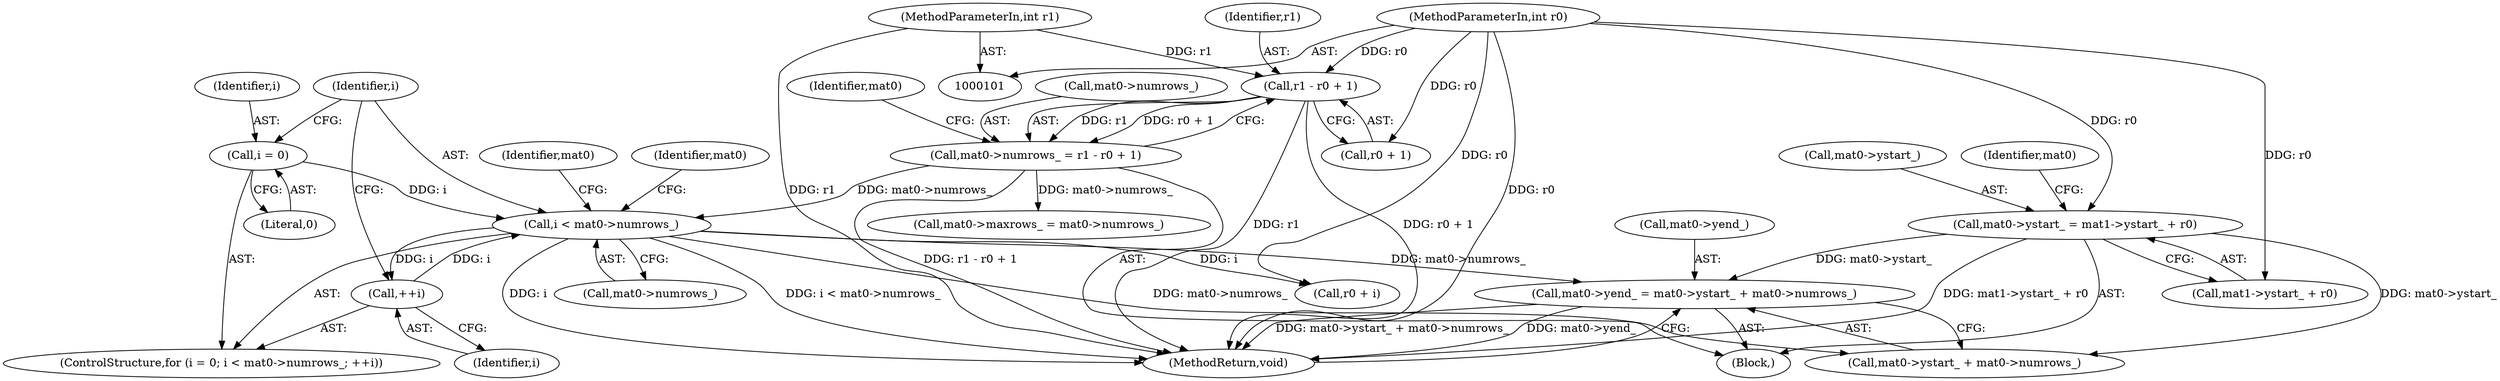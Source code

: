 digraph "0_jasper_d42b2388f7f8e0332c846675133acea151fc557a_17@pointer" {
"1000251" [label="(Call,mat0->yend_ = mat0->ystart_ + mat0->numrows_)"];
"1000231" [label="(Call,mat0->ystart_ = mat1->ystart_ + r0)"];
"1000104" [label="(MethodParameterIn,int r0)"];
"1000199" [label="(Call,i < mat0->numrows_)"];
"1000196" [label="(Call,i = 0)"];
"1000204" [label="(Call,++i)"];
"1000156" [label="(Call,mat0->numrows_ = r1 - r0 + 1)"];
"1000160" [label="(Call,r1 - r0 + 1)"];
"1000106" [label="(MethodParameterIn,int r1)"];
"1000157" [label="(Call,mat0->numrows_)"];
"1000195" [label="(ControlStructure,for (i = 0; i < mat0->numrows_; ++i))"];
"1000162" [label="(Call,r0 + 1)"];
"1000205" [label="(Identifier,i)"];
"1000200" [label="(Identifier,i)"];
"1000235" [label="(Call,mat1->ystart_ + r0)"];
"1000108" [label="(Block,)"];
"1000242" [label="(Identifier,mat0)"];
"1000156" [label="(Call,mat0->numrows_ = r1 - r0 + 1)"];
"1000251" [label="(Call,mat0->yend_ = mat0->ystart_ + mat0->numrows_)"];
"1000161" [label="(Identifier,r1)"];
"1000232" [label="(Call,mat0->ystart_)"];
"1000160" [label="(Call,r1 - r0 + 1)"];
"1000174" [label="(Call,mat0->maxrows_ = mat0->numrows_)"];
"1000106" [label="(MethodParameterIn,int r1)"];
"1000198" [label="(Literal,0)"];
"1000252" [label="(Call,mat0->yend_)"];
"1000197" [label="(Identifier,i)"];
"1000104" [label="(MethodParameterIn,int r0)"];
"1000196" [label="(Call,i = 0)"];
"1000199" [label="(Call,i < mat0->numrows_)"];
"1000201" [label="(Call,mat0->numrows_)"];
"1000231" [label="(Call,mat0->ystart_ = mat1->ystart_ + r0)"];
"1000167" [label="(Identifier,mat0)"];
"1000204" [label="(Call,++i)"];
"1000224" [label="(Identifier,mat0)"];
"1000255" [label="(Call,mat0->ystart_ + mat0->numrows_)"];
"1000218" [label="(Call,r0 + i)"];
"1000262" [label="(MethodReturn,void)"];
"1000210" [label="(Identifier,mat0)"];
"1000251" -> "1000108"  [label="AST: "];
"1000251" -> "1000255"  [label="CFG: "];
"1000252" -> "1000251"  [label="AST: "];
"1000255" -> "1000251"  [label="AST: "];
"1000262" -> "1000251"  [label="CFG: "];
"1000251" -> "1000262"  [label="DDG: mat0->ystart_ + mat0->numrows_"];
"1000251" -> "1000262"  [label="DDG: mat0->yend_"];
"1000231" -> "1000251"  [label="DDG: mat0->ystart_"];
"1000199" -> "1000251"  [label="DDG: mat0->numrows_"];
"1000231" -> "1000108"  [label="AST: "];
"1000231" -> "1000235"  [label="CFG: "];
"1000232" -> "1000231"  [label="AST: "];
"1000235" -> "1000231"  [label="AST: "];
"1000242" -> "1000231"  [label="CFG: "];
"1000231" -> "1000262"  [label="DDG: mat1->ystart_ + r0"];
"1000104" -> "1000231"  [label="DDG: r0"];
"1000231" -> "1000255"  [label="DDG: mat0->ystart_"];
"1000104" -> "1000101"  [label="AST: "];
"1000104" -> "1000262"  [label="DDG: r0"];
"1000104" -> "1000160"  [label="DDG: r0"];
"1000104" -> "1000162"  [label="DDG: r0"];
"1000104" -> "1000218"  [label="DDG: r0"];
"1000104" -> "1000235"  [label="DDG: r0"];
"1000199" -> "1000195"  [label="AST: "];
"1000199" -> "1000201"  [label="CFG: "];
"1000200" -> "1000199"  [label="AST: "];
"1000201" -> "1000199"  [label="AST: "];
"1000210" -> "1000199"  [label="CFG: "];
"1000224" -> "1000199"  [label="CFG: "];
"1000199" -> "1000262"  [label="DDG: i"];
"1000199" -> "1000262"  [label="DDG: i < mat0->numrows_"];
"1000196" -> "1000199"  [label="DDG: i"];
"1000204" -> "1000199"  [label="DDG: i"];
"1000156" -> "1000199"  [label="DDG: mat0->numrows_"];
"1000199" -> "1000204"  [label="DDG: i"];
"1000199" -> "1000218"  [label="DDG: i"];
"1000199" -> "1000255"  [label="DDG: mat0->numrows_"];
"1000196" -> "1000195"  [label="AST: "];
"1000196" -> "1000198"  [label="CFG: "];
"1000197" -> "1000196"  [label="AST: "];
"1000198" -> "1000196"  [label="AST: "];
"1000200" -> "1000196"  [label="CFG: "];
"1000204" -> "1000195"  [label="AST: "];
"1000204" -> "1000205"  [label="CFG: "];
"1000205" -> "1000204"  [label="AST: "];
"1000200" -> "1000204"  [label="CFG: "];
"1000156" -> "1000108"  [label="AST: "];
"1000156" -> "1000160"  [label="CFG: "];
"1000157" -> "1000156"  [label="AST: "];
"1000160" -> "1000156"  [label="AST: "];
"1000167" -> "1000156"  [label="CFG: "];
"1000156" -> "1000262"  [label="DDG: r1 - r0 + 1"];
"1000160" -> "1000156"  [label="DDG: r1"];
"1000160" -> "1000156"  [label="DDG: r0 + 1"];
"1000156" -> "1000174"  [label="DDG: mat0->numrows_"];
"1000160" -> "1000162"  [label="CFG: "];
"1000161" -> "1000160"  [label="AST: "];
"1000162" -> "1000160"  [label="AST: "];
"1000160" -> "1000262"  [label="DDG: r0 + 1"];
"1000160" -> "1000262"  [label="DDG: r1"];
"1000106" -> "1000160"  [label="DDG: r1"];
"1000106" -> "1000101"  [label="AST: "];
"1000106" -> "1000262"  [label="DDG: r1"];
}
